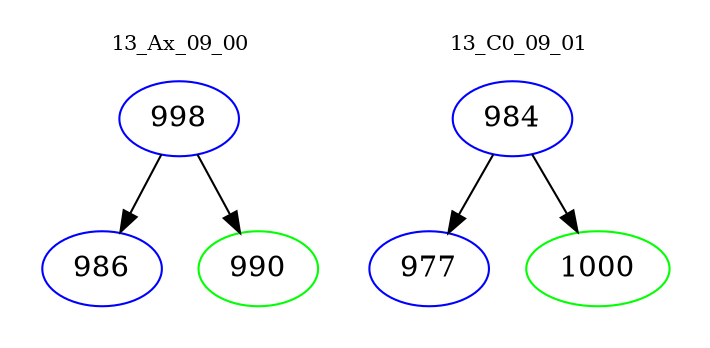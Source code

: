 digraph{
subgraph cluster_0 {
color = white
label = "13_Ax_09_00";
fontsize=10;
T0_998 [label="998", color="blue"]
T0_998 -> T0_986 [color="black"]
T0_986 [label="986", color="blue"]
T0_998 -> T0_990 [color="black"]
T0_990 [label="990", color="green"]
}
subgraph cluster_1 {
color = white
label = "13_C0_09_01";
fontsize=10;
T1_984 [label="984", color="blue"]
T1_984 -> T1_977 [color="black"]
T1_977 [label="977", color="blue"]
T1_984 -> T1_1000 [color="black"]
T1_1000 [label="1000", color="green"]
}
}
